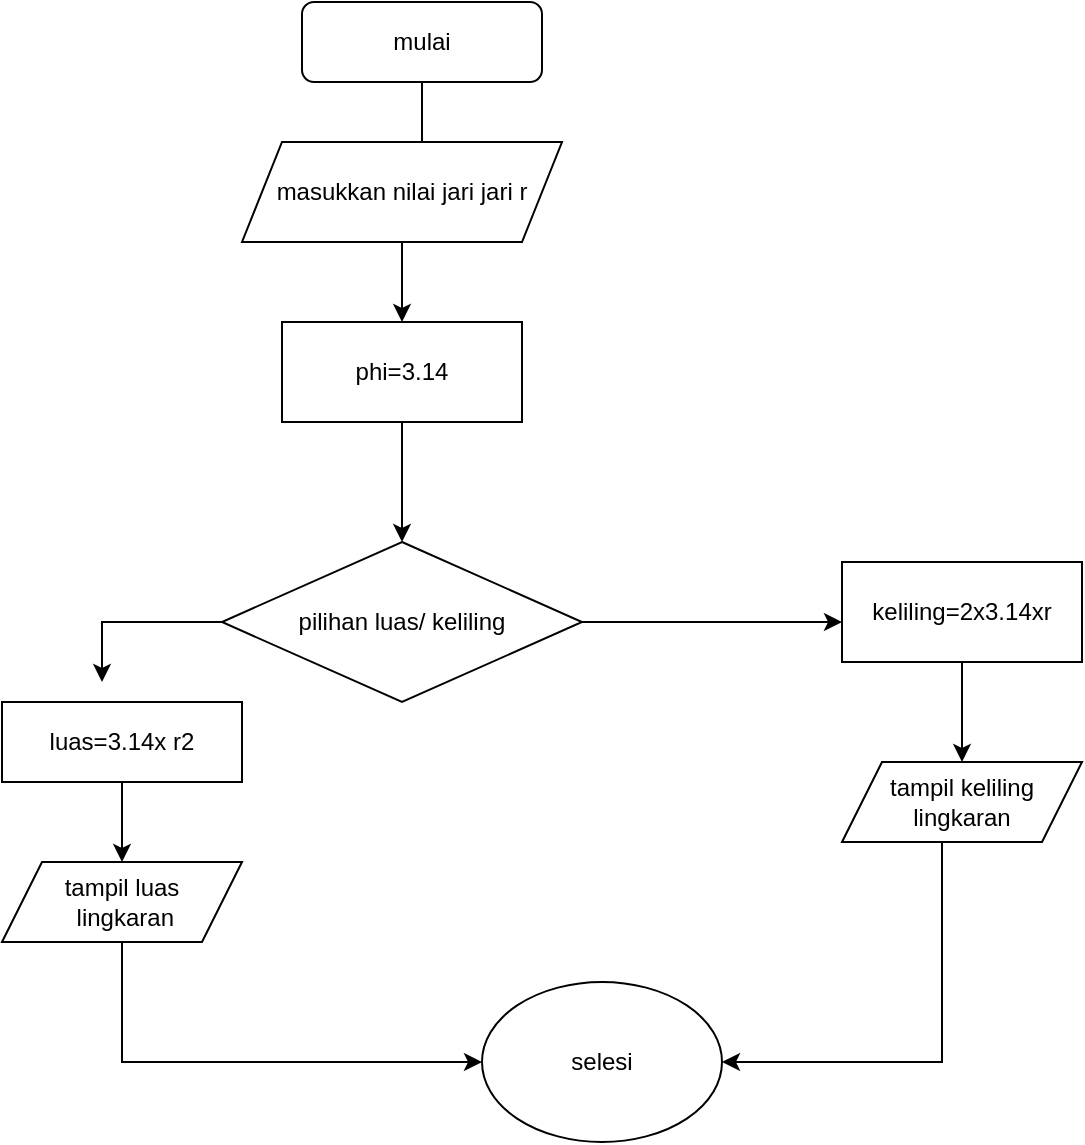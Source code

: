<mxfile version="22.0.4" type="github">
  <diagram id="C5RBs43oDa-KdzZeNtuy" name="Page-1">
    <mxGraphModel dx="880" dy="425" grid="1" gridSize="10" guides="1" tooltips="1" connect="1" arrows="1" fold="1" page="1" pageScale="1" pageWidth="827" pageHeight="1169" math="0" shadow="0">
      <root>
        <mxCell id="WIyWlLk6GJQsqaUBKTNV-0" />
        <mxCell id="WIyWlLk6GJQsqaUBKTNV-1" parent="WIyWlLk6GJQsqaUBKTNV-0" />
        <mxCell id="WIyWlLk6GJQsqaUBKTNV-2" value="" style="rounded=0;html=1;jettySize=auto;orthogonalLoop=1;fontSize=11;endArrow=block;endFill=0;endSize=8;strokeWidth=1;shadow=0;labelBackgroundColor=none;edgeStyle=orthogonalEdgeStyle;" parent="WIyWlLk6GJQsqaUBKTNV-1" source="WIyWlLk6GJQsqaUBKTNV-3" edge="1">
          <mxGeometry relative="1" as="geometry">
            <mxPoint x="220" y="170" as="targetPoint" />
          </mxGeometry>
        </mxCell>
        <mxCell id="WIyWlLk6GJQsqaUBKTNV-3" value="mulai" style="rounded=1;whiteSpace=wrap;html=1;fontSize=12;glass=0;strokeWidth=1;shadow=0;" parent="WIyWlLk6GJQsqaUBKTNV-1" vertex="1">
          <mxGeometry x="160" y="80" width="120" height="40" as="geometry" />
        </mxCell>
        <mxCell id="152HbrxLoLEZmOBZdTdq-7" style="edgeStyle=orthogonalEdgeStyle;rounded=0;orthogonalLoop=1;jettySize=auto;html=1;" edge="1" parent="WIyWlLk6GJQsqaUBKTNV-1" source="152HbrxLoLEZmOBZdTdq-3" target="152HbrxLoLEZmOBZdTdq-8">
          <mxGeometry relative="1" as="geometry">
            <mxPoint x="210" y="290" as="targetPoint" />
          </mxGeometry>
        </mxCell>
        <mxCell id="152HbrxLoLEZmOBZdTdq-3" value="masukkan nilai jari jari r" style="shape=parallelogram;perimeter=parallelogramPerimeter;whiteSpace=wrap;html=1;fixedSize=1;rotation=0;" vertex="1" parent="WIyWlLk6GJQsqaUBKTNV-1">
          <mxGeometry x="130" y="150" width="160" height="50" as="geometry" />
        </mxCell>
        <mxCell id="152HbrxLoLEZmOBZdTdq-9" style="edgeStyle=orthogonalEdgeStyle;rounded=0;orthogonalLoop=1;jettySize=auto;html=1;" edge="1" parent="WIyWlLk6GJQsqaUBKTNV-1" source="152HbrxLoLEZmOBZdTdq-8" target="152HbrxLoLEZmOBZdTdq-10">
          <mxGeometry relative="1" as="geometry">
            <mxPoint x="210" y="340" as="targetPoint" />
          </mxGeometry>
        </mxCell>
        <mxCell id="152HbrxLoLEZmOBZdTdq-8" value="phi=3.14" style="rounded=0;whiteSpace=wrap;html=1;" vertex="1" parent="WIyWlLk6GJQsqaUBKTNV-1">
          <mxGeometry x="150" y="240" width="120" height="50" as="geometry" />
        </mxCell>
        <mxCell id="152HbrxLoLEZmOBZdTdq-11" style="edgeStyle=orthogonalEdgeStyle;rounded=0;orthogonalLoop=1;jettySize=auto;html=1;" edge="1" parent="WIyWlLk6GJQsqaUBKTNV-1" source="152HbrxLoLEZmOBZdTdq-10">
          <mxGeometry relative="1" as="geometry">
            <mxPoint x="430" y="390" as="targetPoint" />
          </mxGeometry>
        </mxCell>
        <mxCell id="152HbrxLoLEZmOBZdTdq-14" style="edgeStyle=orthogonalEdgeStyle;rounded=0;orthogonalLoop=1;jettySize=auto;html=1;" edge="1" parent="WIyWlLk6GJQsqaUBKTNV-1" source="152HbrxLoLEZmOBZdTdq-10">
          <mxGeometry relative="1" as="geometry">
            <mxPoint x="60" y="420" as="targetPoint" />
            <Array as="points">
              <mxPoint x="60" y="390" />
            </Array>
          </mxGeometry>
        </mxCell>
        <mxCell id="152HbrxLoLEZmOBZdTdq-10" value="pilihan luas/ keliling" style="rhombus;whiteSpace=wrap;html=1;" vertex="1" parent="WIyWlLk6GJQsqaUBKTNV-1">
          <mxGeometry x="120" y="350" width="180" height="80" as="geometry" />
        </mxCell>
        <mxCell id="152HbrxLoLEZmOBZdTdq-16" style="edgeStyle=orthogonalEdgeStyle;rounded=0;orthogonalLoop=1;jettySize=auto;html=1;exitX=0.5;exitY=1;exitDx=0;exitDy=0;" edge="1" parent="WIyWlLk6GJQsqaUBKTNV-1" source="152HbrxLoLEZmOBZdTdq-13" target="152HbrxLoLEZmOBZdTdq-17">
          <mxGeometry relative="1" as="geometry">
            <mxPoint x="490" y="460" as="targetPoint" />
          </mxGeometry>
        </mxCell>
        <mxCell id="152HbrxLoLEZmOBZdTdq-13" value="keliling=2x3.14xr" style="rounded=0;whiteSpace=wrap;html=1;" vertex="1" parent="WIyWlLk6GJQsqaUBKTNV-1">
          <mxGeometry x="430" y="360" width="120" height="50" as="geometry" />
        </mxCell>
        <mxCell id="152HbrxLoLEZmOBZdTdq-18" style="edgeStyle=orthogonalEdgeStyle;rounded=0;orthogonalLoop=1;jettySize=auto;html=1;" edge="1" parent="WIyWlLk6GJQsqaUBKTNV-1" source="152HbrxLoLEZmOBZdTdq-15" target="152HbrxLoLEZmOBZdTdq-19">
          <mxGeometry relative="1" as="geometry">
            <mxPoint x="70" y="510" as="targetPoint" />
          </mxGeometry>
        </mxCell>
        <mxCell id="152HbrxLoLEZmOBZdTdq-15" value="luas=3.14x r2" style="rounded=0;whiteSpace=wrap;html=1;" vertex="1" parent="WIyWlLk6GJQsqaUBKTNV-1">
          <mxGeometry x="10" y="430" width="120" height="40" as="geometry" />
        </mxCell>
        <mxCell id="152HbrxLoLEZmOBZdTdq-21" style="edgeStyle=orthogonalEdgeStyle;rounded=0;orthogonalLoop=1;jettySize=auto;html=1;" edge="1" parent="WIyWlLk6GJQsqaUBKTNV-1">
          <mxGeometry relative="1" as="geometry">
            <mxPoint x="370" y="610" as="targetPoint" />
            <mxPoint x="480" y="500" as="sourcePoint" />
            <Array as="points">
              <mxPoint x="480" y="610" />
            </Array>
          </mxGeometry>
        </mxCell>
        <mxCell id="152HbrxLoLEZmOBZdTdq-17" value="tampil keliling lingkaran" style="shape=parallelogram;perimeter=parallelogramPerimeter;whiteSpace=wrap;html=1;fixedSize=1;" vertex="1" parent="WIyWlLk6GJQsqaUBKTNV-1">
          <mxGeometry x="430" y="460" width="120" height="40" as="geometry" />
        </mxCell>
        <mxCell id="152HbrxLoLEZmOBZdTdq-20" style="edgeStyle=orthogonalEdgeStyle;rounded=0;orthogonalLoop=1;jettySize=auto;html=1;" edge="1" parent="WIyWlLk6GJQsqaUBKTNV-1" source="152HbrxLoLEZmOBZdTdq-19" target="152HbrxLoLEZmOBZdTdq-22">
          <mxGeometry relative="1" as="geometry">
            <mxPoint x="300" y="610" as="targetPoint" />
            <Array as="points">
              <mxPoint x="70" y="610" />
              <mxPoint x="91" y="610" />
            </Array>
          </mxGeometry>
        </mxCell>
        <mxCell id="152HbrxLoLEZmOBZdTdq-19" value="&lt;div&gt;tampil luas&lt;/div&gt;&lt;div&gt;&amp;nbsp;lingkaran&lt;/div&gt;" style="shape=parallelogram;perimeter=parallelogramPerimeter;whiteSpace=wrap;html=1;fixedSize=1;" vertex="1" parent="WIyWlLk6GJQsqaUBKTNV-1">
          <mxGeometry x="10" y="510" width="120" height="40" as="geometry" />
        </mxCell>
        <mxCell id="152HbrxLoLEZmOBZdTdq-22" value="selesi" style="ellipse;whiteSpace=wrap;html=1;" vertex="1" parent="WIyWlLk6GJQsqaUBKTNV-1">
          <mxGeometry x="250" y="570" width="120" height="80" as="geometry" />
        </mxCell>
      </root>
    </mxGraphModel>
  </diagram>
</mxfile>
